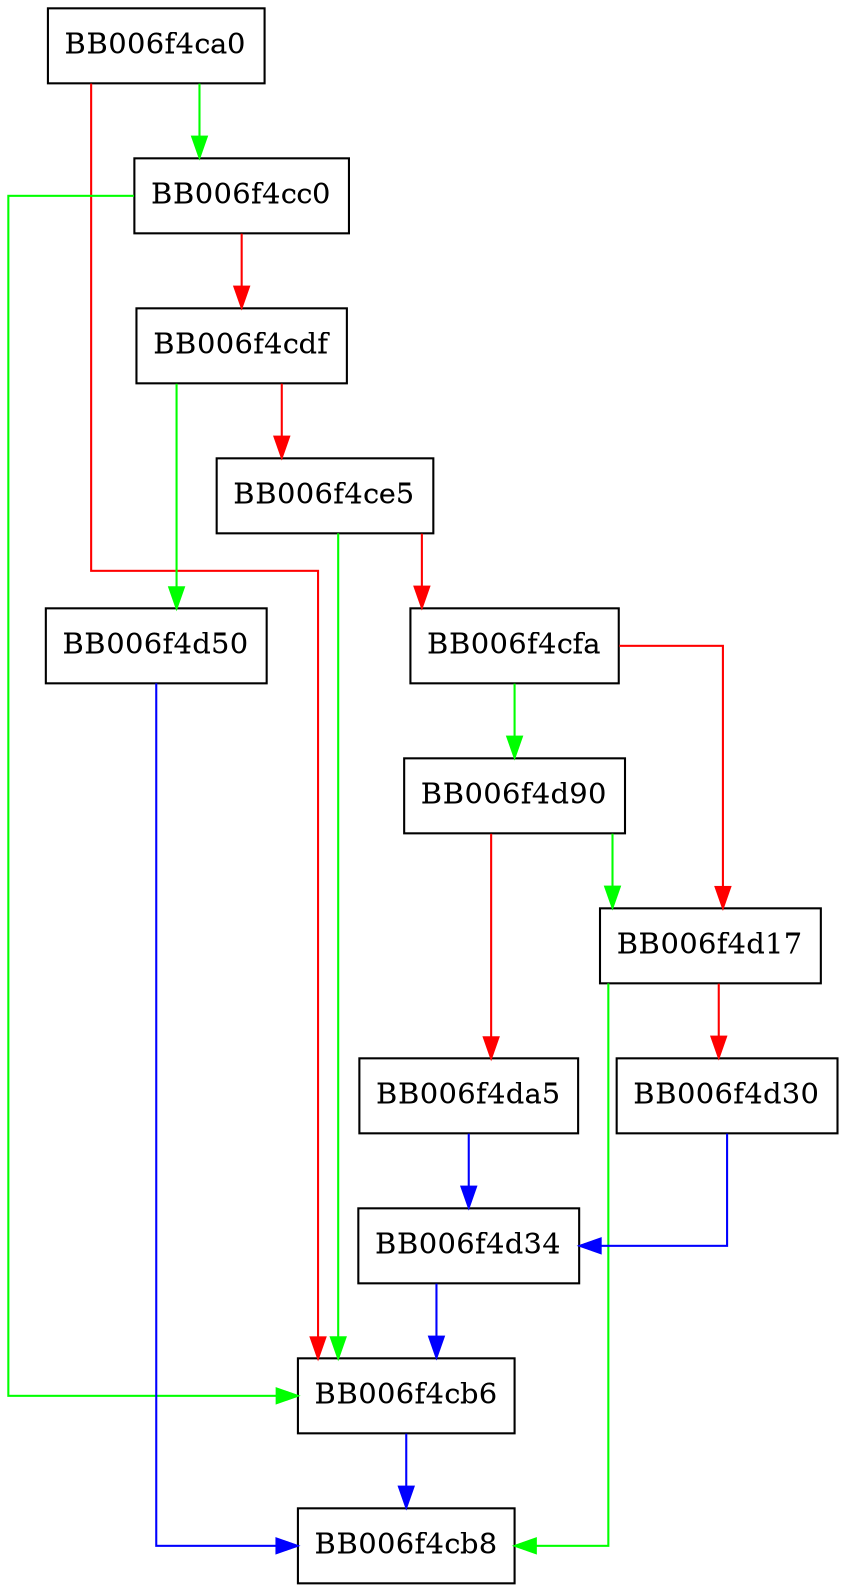 digraph rsa_sha384_sign_init {
  node [shape="box"];
  graph [splines=ortho];
  BB006f4ca0 -> BB006f4cc0 [color="green"];
  BB006f4ca0 -> BB006f4cb6 [color="red"];
  BB006f4cb6 -> BB006f4cb8 [color="blue"];
  BB006f4cc0 -> BB006f4cb6 [color="green"];
  BB006f4cc0 -> BB006f4cdf [color="red"];
  BB006f4cdf -> BB006f4d50 [color="green"];
  BB006f4cdf -> BB006f4ce5 [color="red"];
  BB006f4ce5 -> BB006f4cb6 [color="green"];
  BB006f4ce5 -> BB006f4cfa [color="red"];
  BB006f4cfa -> BB006f4d90 [color="green"];
  BB006f4cfa -> BB006f4d17 [color="red"];
  BB006f4d17 -> BB006f4cb8 [color="green"];
  BB006f4d17 -> BB006f4d30 [color="red"];
  BB006f4d30 -> BB006f4d34 [color="blue"];
  BB006f4d34 -> BB006f4cb6 [color="blue"];
  BB006f4d50 -> BB006f4cb8 [color="blue"];
  BB006f4d90 -> BB006f4d17 [color="green"];
  BB006f4d90 -> BB006f4da5 [color="red"];
  BB006f4da5 -> BB006f4d34 [color="blue"];
}
